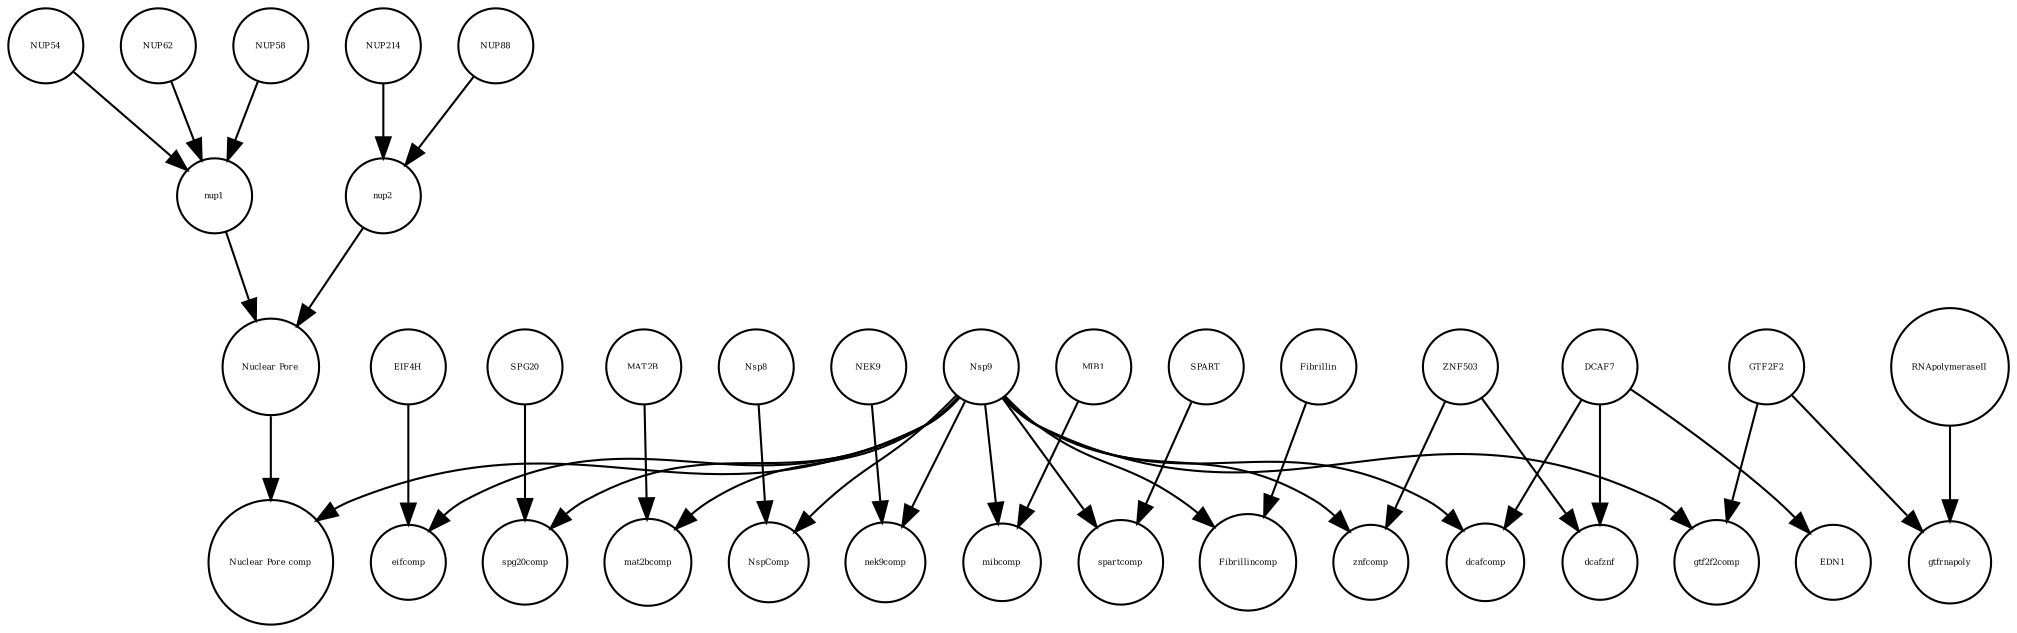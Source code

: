 strict digraph  {
NUP54 [annotation=urn_miriam_uniprot_Q7Z3B4, bipartite=0, cls=macromolecule, fontsize=4, label=NUP54, shape=circle];
MIB1 [annotation="urn_miriam_uniprot_Q86YT6|urn_miriam_pubmed_24185901", bipartite=0, cls=macromolecule, fontsize=4, label=MIB1, shape=circle];
NUP62 [annotation=urn_miriam_uniprot_P37198, bipartite=0, cls=macromolecule, fontsize=4, label=NUP62, shape=circle];
eifcomp [annotation="", bipartite=0, cls=complex, fontsize=4, label=eifcomp, shape=circle];
NEK9 [annotation=urn_miriam_uniprot_Q8TD19, bipartite=0, cls=macromolecule, fontsize=4, label=NEK9, shape=circle];
nup1 [annotation="", bipartite=0, cls=complex, fontsize=4, label=nup1, shape=circle];
spg20comp [annotation="", bipartite=0, cls=complex, fontsize=4, label=spg20comp, shape=circle];
NUP58 [annotation=urn_miriam_uniprot_Q9BVL2, bipartite=0, cls=macromolecule, fontsize=4, label=NUP58, shape=circle];
mat2bcomp [annotation="", bipartite=0, cls=complex, fontsize=4, label=mat2bcomp, shape=circle];
"Nuclear Pore" [annotation="", bipartite=0, cls=complex, fontsize=4, label="Nuclear Pore", shape=circle];
NspComp [annotation="", bipartite=0, cls=complex, fontsize=4, label=NspComp, shape=circle];
GTF2F2 [annotation="urn_miriam_uniprot_P13984|urn_miriam_pubmed_10428810", bipartite=0, cls=macromolecule, fontsize=4, label=GTF2F2, shape=circle];
SPART [annotation=urn_miriam_uniprot_Q8N0X7, bipartite=0, cls=macromolecule, fontsize=4, label=SPART, shape=circle];
nek9comp [annotation="", bipartite=0, cls=complex, fontsize=4, label=nek9comp, shape=circle];
ZNF503 [annotation=urn_miriam_uniprot_Q96F45, bipartite=0, cls=macromolecule, fontsize=4, label=ZNF503, shape=circle];
RNApolymeraseII [annotation=urn_miriam_uniprot_P30876, bipartite=0, cls=macromolecule, fontsize=4, label=RNApolymeraseII, shape=circle];
Fibrillin [annotation="", bipartite=0, cls=complex, fontsize=4, label=Fibrillin, shape=circle];
Nsp9 [annotation="urn_miriam_uniprot_P0DTD1|urn_miriam_ncbiprotein_YP_009725305", bipartite=0, cls=macromolecule, fontsize=4, label=Nsp9, shape=circle];
nup2 [annotation="", bipartite=0, cls=complex, fontsize=4, label=nup2, shape=circle];
znfcomp [annotation="", bipartite=0, cls=complex, fontsize=4, label=znfcomp, shape=circle];
dcafznf [annotation="", bipartite=0, cls=complex, fontsize=4, label=dcafznf, shape=circle];
SPG20 [annotation="", bipartite=0, cls=macromolecule, fontsize=4, label=SPG20, shape=circle];
dcafcomp [annotation="", bipartite=0, cls=complex, fontsize=4, label=dcafcomp, shape=circle];
MAT2B [annotation="urn_miriam_uniprot_Q9NZL9|urn_miriam_pubmed_10644686|urn_miriam_pubmed_23189196|urn_miriam_pubmed_25075345|urn_miriam_pubmed_23425511", bipartite=0, cls=macromolecule, fontsize=4, label=MAT2B, shape=circle];
"Nuclear Pore comp" [annotation="", bipartite=0, cls=complex, fontsize=4, label="Nuclear Pore comp", shape=circle];
EIF4H [annotation="urn_miriam_uniprot_Q15056|urn_miriam_pubmed_10585411|urn_miriam_pubmed_11418588", bipartite=0, cls=macromolecule, fontsize=4, label=EIF4H, shape=circle];
DCAF7 [annotation="urn_miriam_uniprot_P61962|urn_miriam_pubmed_16887337|urn_miriam_pubmed_16949367", bipartite=0, cls=macromolecule, fontsize=4, label=DCAF7, shape=circle];
gtfrnapoly [annotation="", bipartite=0, cls=complex, fontsize=4, label=gtfrnapoly, shape=circle];
NUP88 [annotation="urn_miriam_uniprot_Q99567|urn_miriam_pubmed_30543681", bipartite=0, cls=macromolecule, fontsize=4, label=NUP88, shape=circle];
mibcomp [annotation="", bipartite=0, cls=complex, fontsize=4, label=mibcomp, shape=circle];
Nsp8 [annotation="urn_miriam_uniprot_P0DTD1|urn_miriam_ncbiprotein_YP_009725304", bipartite=0, cls=macromolecule, fontsize=4, label=Nsp8, shape=circle];
NUP214 [annotation=urn_miriam_uniprot_P35658, bipartite=0, cls=macromolecule, fontsize=4, label=NUP214, shape=circle];
spartcomp [annotation="", bipartite=0, cls=complex, fontsize=4, label=spartcomp, shape=circle];
EDN1 [annotation=urn_miriam_uniprot_P05305, bipartite=0, cls=macromolecule, fontsize=4, label=EDN1, shape=circle];
Fibrillincomp [annotation="", bipartite=0, cls=complex, fontsize=4, label=Fibrillincomp, shape=circle];
gtf2f2comp [annotation="", bipartite=0, cls=complex, fontsize=4, label=gtf2f2comp, shape=circle];
NUP54 -> nup1  [annotation="", interaction_type=production];
MIB1 -> mibcomp  [annotation="", interaction_type=production];
NUP62 -> nup1  [annotation="", interaction_type=production];
NEK9 -> nek9comp  [annotation="", interaction_type=production];
nup1 -> "Nuclear Pore"  [annotation="", interaction_type=production];
NUP58 -> nup1  [annotation="", interaction_type=production];
"Nuclear Pore" -> "Nuclear Pore comp"  [annotation="", interaction_type=production];
GTF2F2 -> gtfrnapoly  [annotation="", interaction_type=production];
GTF2F2 -> gtf2f2comp  [annotation="", interaction_type=production];
SPART -> spartcomp  [annotation="", interaction_type=production];
ZNF503 -> dcafznf  [annotation="", interaction_type=production];
ZNF503 -> znfcomp  [annotation="", interaction_type=production];
RNApolymeraseII -> gtfrnapoly  [annotation="", interaction_type=production];
Fibrillin -> Fibrillincomp  [annotation="", interaction_type=production];
Nsp9 -> eifcomp  [annotation="", interaction_type=production];
Nsp9 -> NspComp  [annotation="", interaction_type=production];
Nsp9 -> spartcomp  [annotation="", interaction_type=production];
Nsp9 -> Fibrillincomp  [annotation="", interaction_type=production];
Nsp9 -> gtf2f2comp  [annotation="", interaction_type=production];
Nsp9 -> znfcomp  [annotation="", interaction_type=production];
Nsp9 -> "Nuclear Pore comp"  [annotation="", interaction_type=production];
Nsp9 -> spg20comp  [annotation="", interaction_type=production];
Nsp9 -> mibcomp  [annotation="", interaction_type=production];
Nsp9 -> mat2bcomp  [annotation="", interaction_type=production];
Nsp9 -> dcafcomp  [annotation="", interaction_type=production];
Nsp9 -> nek9comp  [annotation="", interaction_type=production];
nup2 -> "Nuclear Pore"  [annotation="", interaction_type=production];
SPG20 -> spg20comp  [annotation="", interaction_type=production];
MAT2B -> mat2bcomp  [annotation="", interaction_type=production];
EIF4H -> eifcomp  [annotation="", interaction_type=production];
DCAF7 -> dcafznf  [annotation="", interaction_type=production];
DCAF7 -> EDN1  [annotation=urn_miriam_pubmed_27880803, interaction_type=catalysis];
DCAF7 -> dcafcomp  [annotation="", interaction_type=production];
NUP88 -> nup2  [annotation="", interaction_type=production];
Nsp8 -> NspComp  [annotation="", interaction_type=production];
NUP214 -> nup2  [annotation="", interaction_type=production];
}
